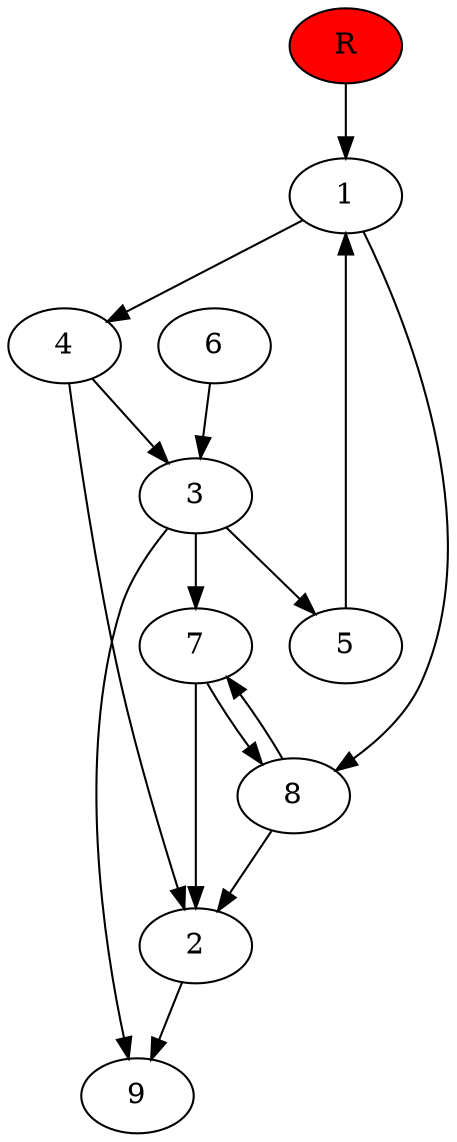 digraph prb29929 {
	1
	2
	3
	4
	5
	6
	7
	8
	R [fillcolor="#ff0000" style=filled]
	1 -> 4
	1 -> 8
	2 -> 9
	3 -> 5
	3 -> 7
	3 -> 9
	4 -> 2
	4 -> 3
	5 -> 1
	6 -> 3
	7 -> 2
	7 -> 8
	8 -> 2
	8 -> 7
	R -> 1
}
